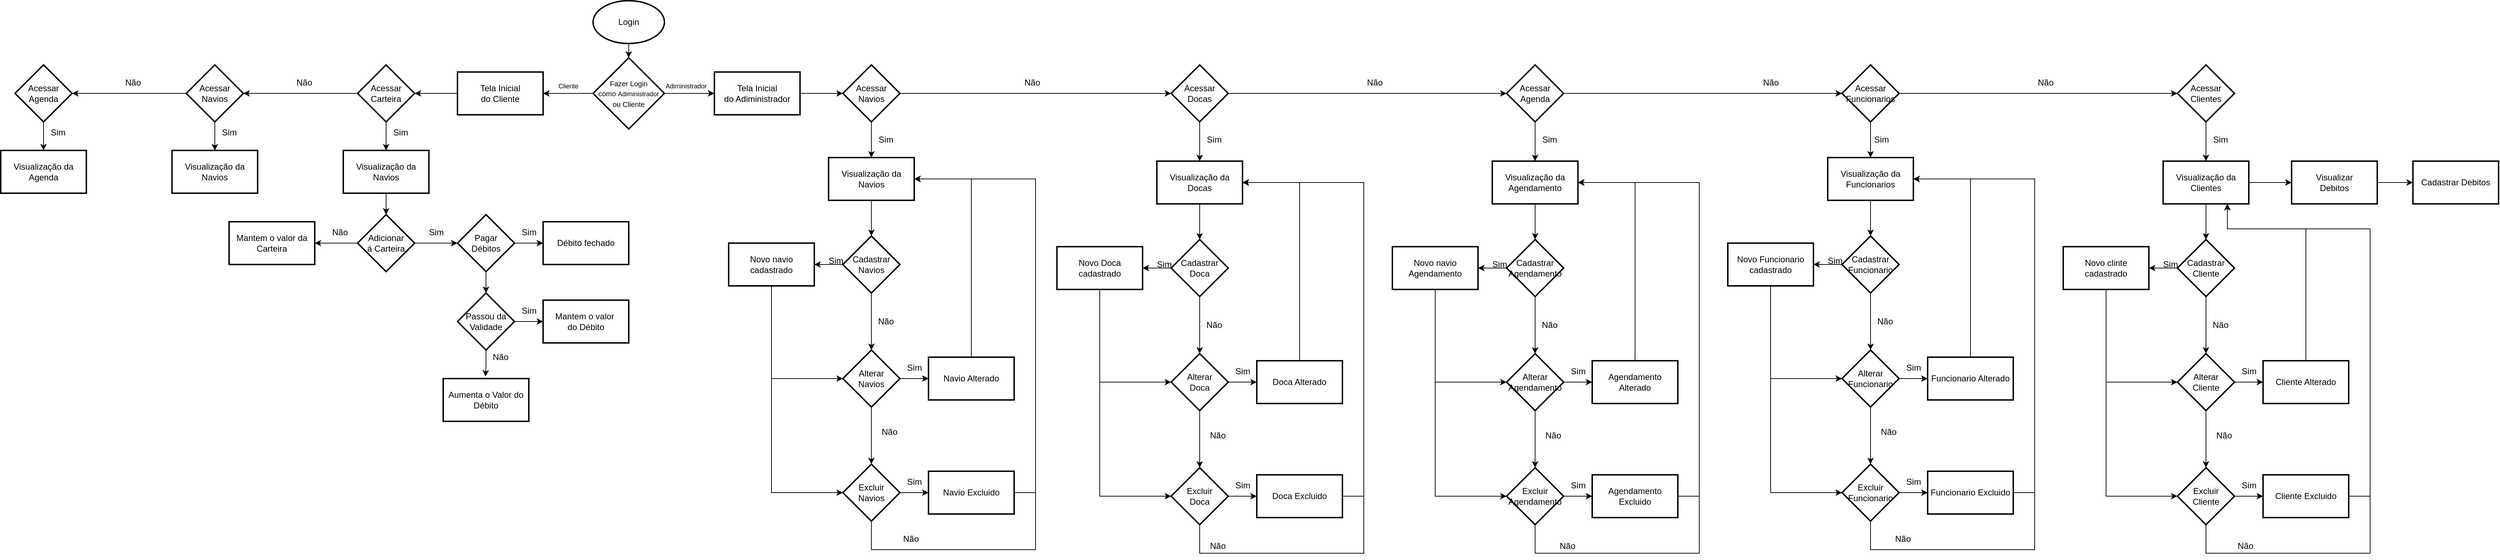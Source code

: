 <mxfile version="26.2.14">
  <diagram id="C5RBs43oDa-KdzZeNtuy" name="Page-1">
    <mxGraphModel grid="1" page="1" gridSize="10" guides="1" tooltips="1" connect="1" arrows="1" fold="1" pageScale="1" pageWidth="827" pageHeight="1169" math="0" shadow="0">
      <root>
        <mxCell id="WIyWlLk6GJQsqaUBKTNV-0" />
        <mxCell id="WIyWlLk6GJQsqaUBKTNV-1" parent="WIyWlLk6GJQsqaUBKTNV-0" />
        <mxCell id="GMcHFzx2U77Cd_E671g3-1" value="Login" style="strokeWidth=2;html=1;shape=mxgraph.flowchart.start_1;whiteSpace=wrap;" vertex="1" parent="WIyWlLk6GJQsqaUBKTNV-1">
          <mxGeometry x="330" y="70" width="100" height="60" as="geometry" />
        </mxCell>
        <mxCell id="GMcHFzx2U77Cd_E671g3-5" value="" style="edgeStyle=orthogonalEdgeStyle;rounded=0;orthogonalLoop=1;jettySize=auto;html=1;" edge="1" parent="WIyWlLk6GJQsqaUBKTNV-1" source="GMcHFzx2U77Cd_E671g3-2" target="GMcHFzx2U77Cd_E671g3-4">
          <mxGeometry relative="1" as="geometry" />
        </mxCell>
        <mxCell id="GMcHFzx2U77Cd_E671g3-11" value="" style="edgeStyle=orthogonalEdgeStyle;rounded=0;orthogonalLoop=1;jettySize=auto;html=1;" edge="1" parent="WIyWlLk6GJQsqaUBKTNV-1" source="GMcHFzx2U77Cd_E671g3-2" target="GMcHFzx2U77Cd_E671g3-10">
          <mxGeometry relative="1" as="geometry" />
        </mxCell>
        <mxCell id="GMcHFzx2U77Cd_E671g3-2" value="&lt;font style=&quot;font-size: 10px;&quot;&gt;Fazer Login&lt;/font&gt;&lt;div&gt;&lt;font style=&quot;font-size: 10px;&quot;&gt;como&amp;nbsp;&lt;/font&gt;&lt;span style=&quot;font-size: 9px; text-wrap-mode: nowrap; background-color: transparent; color: light-dark(rgb(0, 0, 0), rgb(255, 255, 255));&quot;&gt;Adiministrador&lt;/span&gt;&lt;/div&gt;&lt;div&gt;&lt;font style=&quot;font-size: 10px;&quot;&gt;ou Cliente&lt;/font&gt;&lt;/div&gt;" style="strokeWidth=2;html=1;shape=mxgraph.flowchart.decision;whiteSpace=wrap;" vertex="1" parent="WIyWlLk6GJQsqaUBKTNV-1">
          <mxGeometry x="330" y="150" width="100" height="100" as="geometry" />
        </mxCell>
        <mxCell id="vjCQfyqn1yh90VnR0WX1-46" value="" style="edgeStyle=orthogonalEdgeStyle;rounded=0;orthogonalLoop=1;jettySize=auto;html=1;" edge="1" parent="WIyWlLk6GJQsqaUBKTNV-1" source="GMcHFzx2U77Cd_E671g3-4" target="vjCQfyqn1yh90VnR0WX1-45">
          <mxGeometry relative="1" as="geometry" />
        </mxCell>
        <mxCell id="GMcHFzx2U77Cd_E671g3-4" value="Tela Inicial&lt;div&gt;do Adiministrador&lt;/div&gt;" style="whiteSpace=wrap;html=1;strokeWidth=2;" vertex="1" parent="WIyWlLk6GJQsqaUBKTNV-1">
          <mxGeometry x="500" y="170" width="120" height="60" as="geometry" />
        </mxCell>
        <mxCell id="GMcHFzx2U77Cd_E671g3-6" style="edgeStyle=orthogonalEdgeStyle;rounded=0;orthogonalLoop=1;jettySize=auto;html=1;exitX=0.5;exitY=1;exitDx=0;exitDy=0;exitPerimeter=0;entryX=0.5;entryY=0;entryDx=0;entryDy=0;entryPerimeter=0;" edge="1" parent="WIyWlLk6GJQsqaUBKTNV-1" source="GMcHFzx2U77Cd_E671g3-1" target="GMcHFzx2U77Cd_E671g3-2">
          <mxGeometry relative="1" as="geometry" />
        </mxCell>
        <mxCell id="vjCQfyqn1yh90VnR0WX1-7" value="" style="edgeStyle=orthogonalEdgeStyle;rounded=0;orthogonalLoop=1;jettySize=auto;html=1;" edge="1" parent="WIyWlLk6GJQsqaUBKTNV-1" source="GMcHFzx2U77Cd_E671g3-10" target="vjCQfyqn1yh90VnR0WX1-6">
          <mxGeometry relative="1" as="geometry" />
        </mxCell>
        <mxCell id="GMcHFzx2U77Cd_E671g3-10" value="Tela Inicial&lt;div&gt;do Cliente&lt;/div&gt;" style="whiteSpace=wrap;html=1;strokeWidth=2;" vertex="1" parent="WIyWlLk6GJQsqaUBKTNV-1">
          <mxGeometry x="140" y="170" width="120" height="60" as="geometry" />
        </mxCell>
        <mxCell id="GMcHFzx2U77Cd_E671g3-17" value="Adiministrador" style="text;html=1;align=center;verticalAlign=middle;resizable=0;points=[];autosize=1;strokeColor=none;fillColor=none;fontSize=9;" vertex="1" parent="WIyWlLk6GJQsqaUBKTNV-1">
          <mxGeometry x="420" y="180" width="80" height="20" as="geometry" />
        </mxCell>
        <mxCell id="GMcHFzx2U77Cd_E671g3-18" value="Cliente" style="text;html=1;align=center;verticalAlign=middle;resizable=0;points=[];autosize=1;strokeColor=none;fillColor=none;fontSize=9;" vertex="1" parent="WIyWlLk6GJQsqaUBKTNV-1">
          <mxGeometry x="270" y="180" width="50" height="20" as="geometry" />
        </mxCell>
        <mxCell id="vjCQfyqn1yh90VnR0WX1-8" style="edgeStyle=orthogonalEdgeStyle;rounded=0;orthogonalLoop=1;jettySize=auto;html=1;" edge="1" parent="WIyWlLk6GJQsqaUBKTNV-1" source="vjCQfyqn1yh90VnR0WX1-6">
          <mxGeometry relative="1" as="geometry">
            <mxPoint x="40" y="280.0" as="targetPoint" />
          </mxGeometry>
        </mxCell>
        <mxCell id="vjCQfyqn1yh90VnR0WX1-15" style="edgeStyle=orthogonalEdgeStyle;rounded=0;orthogonalLoop=1;jettySize=auto;html=1;entryX=1;entryY=0.5;entryDx=0;entryDy=0;" edge="1" parent="WIyWlLk6GJQsqaUBKTNV-1" source="vjCQfyqn1yh90VnR0WX1-6" target="vjCQfyqn1yh90VnR0WX1-19">
          <mxGeometry relative="1" as="geometry">
            <mxPoint x="-40" y="200" as="targetPoint" />
          </mxGeometry>
        </mxCell>
        <mxCell id="vjCQfyqn1yh90VnR0WX1-6" value="Acessar&lt;div&gt;Carteira&lt;/div&gt;" style="rhombus;whiteSpace=wrap;html=1;strokeWidth=2;" vertex="1" parent="WIyWlLk6GJQsqaUBKTNV-1">
          <mxGeometry y="160" width="80" height="80" as="geometry" />
        </mxCell>
        <mxCell id="vjCQfyqn1yh90VnR0WX1-18" value="" style="edgeStyle=orthogonalEdgeStyle;rounded=0;orthogonalLoop=1;jettySize=auto;html=1;" edge="1" parent="WIyWlLk6GJQsqaUBKTNV-1" source="vjCQfyqn1yh90VnR0WX1-9" target="vjCQfyqn1yh90VnR0WX1-17">
          <mxGeometry relative="1" as="geometry" />
        </mxCell>
        <mxCell id="vjCQfyqn1yh90VnR0WX1-9" value="Visualização da Navios" style="whiteSpace=wrap;html=1;strokeWidth=2;" vertex="1" parent="WIyWlLk6GJQsqaUBKTNV-1">
          <mxGeometry x="-20" y="280" width="120" height="60" as="geometry" />
        </mxCell>
        <mxCell id="vjCQfyqn1yh90VnR0WX1-10" value="Sim" style="text;html=1;align=center;verticalAlign=middle;resizable=0;points=[];autosize=1;strokeColor=none;fillColor=none;" vertex="1" parent="WIyWlLk6GJQsqaUBKTNV-1">
          <mxGeometry x="40" y="240" width="40" height="30" as="geometry" />
        </mxCell>
        <mxCell id="vjCQfyqn1yh90VnR0WX1-11" value="Não" style="text;html=1;align=center;verticalAlign=middle;resizable=0;points=[];autosize=1;strokeColor=none;fillColor=none;" vertex="1" parent="WIyWlLk6GJQsqaUBKTNV-1">
          <mxGeometry x="-100" y="170" width="50" height="30" as="geometry" />
        </mxCell>
        <mxCell id="vjCQfyqn1yh90VnR0WX1-24" value="" style="edgeStyle=orthogonalEdgeStyle;rounded=0;orthogonalLoop=1;jettySize=auto;html=1;" edge="1" parent="WIyWlLk6GJQsqaUBKTNV-1" source="vjCQfyqn1yh90VnR0WX1-17" target="vjCQfyqn1yh90VnR0WX1-23">
          <mxGeometry relative="1" as="geometry" />
        </mxCell>
        <mxCell id="vjCQfyqn1yh90VnR0WX1-29" value="" style="edgeStyle=orthogonalEdgeStyle;rounded=0;orthogonalLoop=1;jettySize=auto;html=1;" edge="1" parent="WIyWlLk6GJQsqaUBKTNV-1" source="vjCQfyqn1yh90VnR0WX1-17">
          <mxGeometry relative="1" as="geometry">
            <mxPoint x="-60.0" y="410" as="targetPoint" />
          </mxGeometry>
        </mxCell>
        <mxCell id="vjCQfyqn1yh90VnR0WX1-17" value="Adicionar á&amp;nbsp;&lt;span style=&quot;background-color: transparent; color: light-dark(rgb(0, 0, 0), rgb(255, 255, 255));&quot;&gt;Carteira&lt;/span&gt;" style="rhombus;whiteSpace=wrap;html=1;strokeWidth=2;" vertex="1" parent="WIyWlLk6GJQsqaUBKTNV-1">
          <mxGeometry y="370" width="80" height="80" as="geometry" />
        </mxCell>
        <mxCell id="vjCQfyqn1yh90VnR0WX1-21" style="edgeStyle=orthogonalEdgeStyle;rounded=0;orthogonalLoop=1;jettySize=auto;html=1;entryX=1;entryY=0.5;entryDx=0;entryDy=0;" edge="1" parent="WIyWlLk6GJQsqaUBKTNV-1" source="vjCQfyqn1yh90VnR0WX1-19" target="vjCQfyqn1yh90VnR0WX1-20">
          <mxGeometry relative="1" as="geometry" />
        </mxCell>
        <mxCell id="vjCQfyqn1yh90VnR0WX1-40" value="" style="edgeStyle=orthogonalEdgeStyle;rounded=0;orthogonalLoop=1;jettySize=auto;html=1;" edge="1" parent="WIyWlLk6GJQsqaUBKTNV-1" source="vjCQfyqn1yh90VnR0WX1-19" target="vjCQfyqn1yh90VnR0WX1-39">
          <mxGeometry relative="1" as="geometry" />
        </mxCell>
        <mxCell id="vjCQfyqn1yh90VnR0WX1-19" value="Acessar&lt;div&gt;Navios&lt;/div&gt;" style="rhombus;whiteSpace=wrap;html=1;strokeWidth=2;" vertex="1" parent="WIyWlLk6GJQsqaUBKTNV-1">
          <mxGeometry x="-240" y="160" width="80" height="80" as="geometry" />
        </mxCell>
        <mxCell id="vjCQfyqn1yh90VnR0WX1-44" value="" style="edgeStyle=orthogonalEdgeStyle;rounded=0;orthogonalLoop=1;jettySize=auto;html=1;" edge="1" parent="WIyWlLk6GJQsqaUBKTNV-1" source="vjCQfyqn1yh90VnR0WX1-20" target="vjCQfyqn1yh90VnR0WX1-43">
          <mxGeometry relative="1" as="geometry" />
        </mxCell>
        <mxCell id="vjCQfyqn1yh90VnR0WX1-20" value="Acessar&lt;div&gt;Agenda&lt;/div&gt;" style="rhombus;whiteSpace=wrap;html=1;strokeWidth=2;" vertex="1" parent="WIyWlLk6GJQsqaUBKTNV-1">
          <mxGeometry x="-480" y="160" width="80" height="80" as="geometry" />
        </mxCell>
        <mxCell id="vjCQfyqn1yh90VnR0WX1-22" value="Não" style="text;html=1;align=center;verticalAlign=middle;resizable=0;points=[];autosize=1;strokeColor=none;fillColor=none;" vertex="1" parent="WIyWlLk6GJQsqaUBKTNV-1">
          <mxGeometry x="-340" y="170" width="50" height="30" as="geometry" />
        </mxCell>
        <mxCell id="vjCQfyqn1yh90VnR0WX1-32" style="edgeStyle=orthogonalEdgeStyle;rounded=0;orthogonalLoop=1;jettySize=auto;html=1;entryX=0;entryY=0.5;entryDx=0;entryDy=0;" edge="1" parent="WIyWlLk6GJQsqaUBKTNV-1" source="vjCQfyqn1yh90VnR0WX1-23" target="vjCQfyqn1yh90VnR0WX1-31">
          <mxGeometry relative="1" as="geometry" />
        </mxCell>
        <mxCell id="vjCQfyqn1yh90VnR0WX1-61" value="" style="edgeStyle=orthogonalEdgeStyle;rounded=0;orthogonalLoop=1;jettySize=auto;html=1;" edge="1" parent="WIyWlLk6GJQsqaUBKTNV-1" source="vjCQfyqn1yh90VnR0WX1-23" target="vjCQfyqn1yh90VnR0WX1-60">
          <mxGeometry relative="1" as="geometry" />
        </mxCell>
        <mxCell id="vjCQfyqn1yh90VnR0WX1-23" value="Pagar&lt;br&gt;Débitos" style="rhombus;whiteSpace=wrap;html=1;strokeWidth=2;" vertex="1" parent="WIyWlLk6GJQsqaUBKTNV-1">
          <mxGeometry x="140" y="370" width="80" height="80" as="geometry" />
        </mxCell>
        <mxCell id="vjCQfyqn1yh90VnR0WX1-25" value="Sim" style="text;html=1;align=center;verticalAlign=middle;resizable=0;points=[];autosize=1;strokeColor=none;fillColor=none;" vertex="1" parent="WIyWlLk6GJQsqaUBKTNV-1">
          <mxGeometry x="90" y="380" width="40" height="30" as="geometry" />
        </mxCell>
        <mxCell id="vjCQfyqn1yh90VnR0WX1-27" value="Não" style="text;html=1;align=center;verticalAlign=middle;resizable=0;points=[];autosize=1;strokeColor=none;fillColor=none;" vertex="1" parent="WIyWlLk6GJQsqaUBKTNV-1">
          <mxGeometry x="-50" y="380" width="50" height="30" as="geometry" />
        </mxCell>
        <mxCell id="vjCQfyqn1yh90VnR0WX1-30" value="Mantem o valor da Carteira" style="whiteSpace=wrap;html=1;strokeWidth=2;" vertex="1" parent="WIyWlLk6GJQsqaUBKTNV-1">
          <mxGeometry x="-180" y="380" width="120" height="60" as="geometry" />
        </mxCell>
        <mxCell id="vjCQfyqn1yh90VnR0WX1-31" value="Débito fechado" style="whiteSpace=wrap;html=1;strokeWidth=2;" vertex="1" parent="WIyWlLk6GJQsqaUBKTNV-1">
          <mxGeometry x="260" y="380" width="120" height="60" as="geometry" />
        </mxCell>
        <mxCell id="vjCQfyqn1yh90VnR0WX1-33" value="Sim" style="text;html=1;align=center;verticalAlign=middle;resizable=0;points=[];autosize=1;strokeColor=none;fillColor=none;" vertex="1" parent="WIyWlLk6GJQsqaUBKTNV-1">
          <mxGeometry x="220" y="380" width="40" height="30" as="geometry" />
        </mxCell>
        <mxCell id="vjCQfyqn1yh90VnR0WX1-34" value="Não" style="text;html=1;align=center;verticalAlign=middle;resizable=0;points=[];autosize=1;strokeColor=none;fillColor=none;" vertex="1" parent="WIyWlLk6GJQsqaUBKTNV-1">
          <mxGeometry x="175" y="555" width="50" height="30" as="geometry" />
        </mxCell>
        <mxCell id="vjCQfyqn1yh90VnR0WX1-35" value="Aumenta o Valor do Débito" style="whiteSpace=wrap;html=1;strokeWidth=2;" vertex="1" parent="WIyWlLk6GJQsqaUBKTNV-1">
          <mxGeometry x="120" y="600" width="120" height="60" as="geometry" />
        </mxCell>
        <mxCell id="vjCQfyqn1yh90VnR0WX1-39" value="Visualização da Navios" style="whiteSpace=wrap;html=1;strokeWidth=2;" vertex="1" parent="WIyWlLk6GJQsqaUBKTNV-1">
          <mxGeometry x="-260" y="280" width="120" height="60" as="geometry" />
        </mxCell>
        <mxCell id="vjCQfyqn1yh90VnR0WX1-43" value="Visualização da Agenda" style="whiteSpace=wrap;html=1;strokeWidth=2;" vertex="1" parent="WIyWlLk6GJQsqaUBKTNV-1">
          <mxGeometry x="-500" y="280" width="120" height="60" as="geometry" />
        </mxCell>
        <mxCell id="vjCQfyqn1yh90VnR0WX1-48" value="" style="edgeStyle=orthogonalEdgeStyle;rounded=0;orthogonalLoop=1;jettySize=auto;html=1;" edge="1" parent="WIyWlLk6GJQsqaUBKTNV-1" source="vjCQfyqn1yh90VnR0WX1-45" target="vjCQfyqn1yh90VnR0WX1-47">
          <mxGeometry relative="1" as="geometry" />
        </mxCell>
        <mxCell id="vjCQfyqn1yh90VnR0WX1-69" value="" style="edgeStyle=orthogonalEdgeStyle;rounded=0;orthogonalLoop=1;jettySize=auto;html=1;" edge="1" parent="WIyWlLk6GJQsqaUBKTNV-1" source="vjCQfyqn1yh90VnR0WX1-45" target="vjCQfyqn1yh90VnR0WX1-68">
          <mxGeometry relative="1" as="geometry" />
        </mxCell>
        <mxCell id="vjCQfyqn1yh90VnR0WX1-45" value="Acessar&lt;div&gt;Navios&lt;/div&gt;" style="rhombus;whiteSpace=wrap;html=1;strokeWidth=2;" vertex="1" parent="WIyWlLk6GJQsqaUBKTNV-1">
          <mxGeometry x="680" y="160" width="80" height="80" as="geometry" />
        </mxCell>
        <mxCell id="vjCQfyqn1yh90VnR0WX1-50" value="" style="edgeStyle=orthogonalEdgeStyle;rounded=0;orthogonalLoop=1;jettySize=auto;html=1;" edge="1" parent="WIyWlLk6GJQsqaUBKTNV-1" source="vjCQfyqn1yh90VnR0WX1-47" target="vjCQfyqn1yh90VnR0WX1-49">
          <mxGeometry relative="1" as="geometry" />
        </mxCell>
        <mxCell id="iOBLMCcF3ADDY2u45S5P-23" style="edgeStyle=orthogonalEdgeStyle;rounded=0;orthogonalLoop=1;jettySize=auto;html=1;exitX=0.5;exitY=1;exitDx=0;exitDy=0;entryX=0.5;entryY=0;entryDx=0;entryDy=0;" edge="1" parent="WIyWlLk6GJQsqaUBKTNV-1" source="vjCQfyqn1yh90VnR0WX1-47" target="iOBLMCcF3ADDY2u45S5P-1">
          <mxGeometry relative="1" as="geometry" />
        </mxCell>
        <mxCell id="vjCQfyqn1yh90VnR0WX1-47" value="Acessar&lt;div&gt;Docas&lt;/div&gt;" style="rhombus;whiteSpace=wrap;html=1;strokeWidth=2;" vertex="1" parent="WIyWlLk6GJQsqaUBKTNV-1">
          <mxGeometry x="1140" y="160" width="80" height="80" as="geometry" />
        </mxCell>
        <mxCell id="vjCQfyqn1yh90VnR0WX1-52" value="" style="edgeStyle=orthogonalEdgeStyle;rounded=0;orthogonalLoop=1;jettySize=auto;html=1;" edge="1" parent="WIyWlLk6GJQsqaUBKTNV-1" source="vjCQfyqn1yh90VnR0WX1-49" target="vjCQfyqn1yh90VnR0WX1-51">
          <mxGeometry relative="1" as="geometry" />
        </mxCell>
        <mxCell id="iOBLMCcF3ADDY2u45S5P-70" style="edgeStyle=orthogonalEdgeStyle;rounded=0;orthogonalLoop=1;jettySize=auto;html=1;exitX=0.5;exitY=1;exitDx=0;exitDy=0;entryX=0.5;entryY=0;entryDx=0;entryDy=0;" edge="1" parent="WIyWlLk6GJQsqaUBKTNV-1" source="vjCQfyqn1yh90VnR0WX1-49" target="iOBLMCcF3ADDY2u45S5P-25">
          <mxGeometry relative="1" as="geometry" />
        </mxCell>
        <mxCell id="vjCQfyqn1yh90VnR0WX1-49" value="Acessar&lt;div&gt;Agenda&lt;/div&gt;" style="rhombus;whiteSpace=wrap;html=1;strokeWidth=2;" vertex="1" parent="WIyWlLk6GJQsqaUBKTNV-1">
          <mxGeometry x="1610" y="160" width="80" height="80" as="geometry" />
        </mxCell>
        <mxCell id="vjCQfyqn1yh90VnR0WX1-58" value="" style="edgeStyle=orthogonalEdgeStyle;rounded=0;orthogonalLoop=1;jettySize=auto;html=1;" edge="1" parent="WIyWlLk6GJQsqaUBKTNV-1" source="vjCQfyqn1yh90VnR0WX1-51" target="vjCQfyqn1yh90VnR0WX1-57">
          <mxGeometry relative="1" as="geometry" />
        </mxCell>
        <mxCell id="iOBLMCcF3ADDY2u45S5P-95" style="edgeStyle=orthogonalEdgeStyle;rounded=0;orthogonalLoop=1;jettySize=auto;html=1;" edge="1" parent="WIyWlLk6GJQsqaUBKTNV-1" source="vjCQfyqn1yh90VnR0WX1-51" target="iOBLMCcF3ADDY2u45S5P-48">
          <mxGeometry relative="1" as="geometry" />
        </mxCell>
        <mxCell id="vjCQfyqn1yh90VnR0WX1-51" value="Acessar&lt;div&gt;Funcionarios&lt;/div&gt;" style="rhombus;whiteSpace=wrap;html=1;strokeWidth=2;" vertex="1" parent="WIyWlLk6GJQsqaUBKTNV-1">
          <mxGeometry x="2080" y="160" width="80" height="80" as="geometry" />
        </mxCell>
        <mxCell id="vjCQfyqn1yh90VnR0WX1-54" value="Não" style="text;html=1;align=center;verticalAlign=middle;resizable=0;points=[];autosize=1;strokeColor=none;fillColor=none;" vertex="1" parent="WIyWlLk6GJQsqaUBKTNV-1">
          <mxGeometry x="920" y="170" width="50" height="30" as="geometry" />
        </mxCell>
        <mxCell id="vjCQfyqn1yh90VnR0WX1-55" value="Não" style="text;html=1;align=center;verticalAlign=middle;resizable=0;points=[];autosize=1;strokeColor=none;fillColor=none;" vertex="1" parent="WIyWlLk6GJQsqaUBKTNV-1">
          <mxGeometry x="1400" y="170" width="50" height="30" as="geometry" />
        </mxCell>
        <mxCell id="iOBLMCcF3ADDY2u45S5P-94" style="edgeStyle=orthogonalEdgeStyle;rounded=0;orthogonalLoop=1;jettySize=auto;html=1;entryX=0.5;entryY=0;entryDx=0;entryDy=0;" edge="1" parent="WIyWlLk6GJQsqaUBKTNV-1" source="vjCQfyqn1yh90VnR0WX1-57" target="iOBLMCcF3ADDY2u45S5P-72">
          <mxGeometry relative="1" as="geometry" />
        </mxCell>
        <mxCell id="vjCQfyqn1yh90VnR0WX1-57" value="Acessar&lt;div&gt;Clientes&lt;/div&gt;" style="rhombus;whiteSpace=wrap;html=1;strokeWidth=2;" vertex="1" parent="WIyWlLk6GJQsqaUBKTNV-1">
          <mxGeometry x="2550" y="160" width="80" height="80" as="geometry" />
        </mxCell>
        <mxCell id="vjCQfyqn1yh90VnR0WX1-59" value="Não" style="text;html=1;align=center;verticalAlign=middle;resizable=0;points=[];autosize=1;strokeColor=none;fillColor=none;" vertex="1" parent="WIyWlLk6GJQsqaUBKTNV-1">
          <mxGeometry x="1955" y="170" width="50" height="30" as="geometry" />
        </mxCell>
        <mxCell id="vjCQfyqn1yh90VnR0WX1-63" style="edgeStyle=orthogonalEdgeStyle;rounded=0;orthogonalLoop=1;jettySize=auto;html=1;entryX=0;entryY=0.5;entryDx=0;entryDy=0;" edge="1" parent="WIyWlLk6GJQsqaUBKTNV-1" source="vjCQfyqn1yh90VnR0WX1-60" target="vjCQfyqn1yh90VnR0WX1-64">
          <mxGeometry relative="1" as="geometry">
            <mxPoint x="280" y="520" as="targetPoint" />
          </mxGeometry>
        </mxCell>
        <mxCell id="vjCQfyqn1yh90VnR0WX1-60" value="Passou da&lt;div&gt;Validade&lt;/div&gt;" style="rhombus;whiteSpace=wrap;html=1;strokeWidth=2;" vertex="1" parent="WIyWlLk6GJQsqaUBKTNV-1">
          <mxGeometry x="140" y="480" width="80" height="80" as="geometry" />
        </mxCell>
        <mxCell id="vjCQfyqn1yh90VnR0WX1-62" style="edgeStyle=orthogonalEdgeStyle;rounded=0;orthogonalLoop=1;jettySize=auto;html=1;entryX=0.494;entryY=-0.048;entryDx=0;entryDy=0;entryPerimeter=0;" edge="1" parent="WIyWlLk6GJQsqaUBKTNV-1" source="vjCQfyqn1yh90VnR0WX1-60" target="vjCQfyqn1yh90VnR0WX1-35">
          <mxGeometry relative="1" as="geometry" />
        </mxCell>
        <mxCell id="vjCQfyqn1yh90VnR0WX1-64" value="Mantem o valor&amp;nbsp;&lt;div&gt;do Débito&lt;/div&gt;" style="whiteSpace=wrap;html=1;strokeWidth=2;" vertex="1" parent="WIyWlLk6GJQsqaUBKTNV-1">
          <mxGeometry x="260" y="490" width="120" height="60" as="geometry" />
        </mxCell>
        <mxCell id="vjCQfyqn1yh90VnR0WX1-65" value="Sim" style="text;html=1;align=center;verticalAlign=middle;resizable=0;points=[];autosize=1;strokeColor=none;fillColor=none;" vertex="1" parent="WIyWlLk6GJQsqaUBKTNV-1">
          <mxGeometry x="220" y="490" width="40" height="30" as="geometry" />
        </mxCell>
        <mxCell id="vjCQfyqn1yh90VnR0WX1-66" value="Sim" style="text;html=1;align=center;verticalAlign=middle;resizable=0;points=[];autosize=1;strokeColor=none;fillColor=none;" vertex="1" parent="WIyWlLk6GJQsqaUBKTNV-1">
          <mxGeometry x="-200" y="240" width="40" height="30" as="geometry" />
        </mxCell>
        <mxCell id="vjCQfyqn1yh90VnR0WX1-67" value="Sim" style="text;html=1;align=center;verticalAlign=middle;resizable=0;points=[];autosize=1;strokeColor=none;fillColor=none;" vertex="1" parent="WIyWlLk6GJQsqaUBKTNV-1">
          <mxGeometry x="-440" y="240" width="40" height="30" as="geometry" />
        </mxCell>
        <mxCell id="vjCQfyqn1yh90VnR0WX1-71" value="" style="edgeStyle=orthogonalEdgeStyle;rounded=0;orthogonalLoop=1;jettySize=auto;html=1;" edge="1" parent="WIyWlLk6GJQsqaUBKTNV-1" source="vjCQfyqn1yh90VnR0WX1-68" target="vjCQfyqn1yh90VnR0WX1-70">
          <mxGeometry relative="1" as="geometry" />
        </mxCell>
        <mxCell id="vjCQfyqn1yh90VnR0WX1-68" value="Visualização da Navios" style="whiteSpace=wrap;html=1;strokeWidth=2;" vertex="1" parent="WIyWlLk6GJQsqaUBKTNV-1">
          <mxGeometry x="660" y="290" width="120" height="60" as="geometry" />
        </mxCell>
        <mxCell id="vjCQfyqn1yh90VnR0WX1-73" value="" style="edgeStyle=orthogonalEdgeStyle;rounded=0;orthogonalLoop=1;jettySize=auto;html=1;" edge="1" parent="WIyWlLk6GJQsqaUBKTNV-1" source="vjCQfyqn1yh90VnR0WX1-70" target="vjCQfyqn1yh90VnR0WX1-72">
          <mxGeometry relative="1" as="geometry" />
        </mxCell>
        <mxCell id="vjCQfyqn1yh90VnR0WX1-79" value="" style="edgeStyle=orthogonalEdgeStyle;rounded=0;orthogonalLoop=1;jettySize=auto;html=1;" edge="1" parent="WIyWlLk6GJQsqaUBKTNV-1" source="vjCQfyqn1yh90VnR0WX1-70" target="vjCQfyqn1yh90VnR0WX1-78">
          <mxGeometry relative="1" as="geometry" />
        </mxCell>
        <mxCell id="vjCQfyqn1yh90VnR0WX1-70" value="Cadastrar&lt;div&gt;Navios&lt;/div&gt;" style="rhombus;whiteSpace=wrap;html=1;strokeWidth=2;" vertex="1" parent="WIyWlLk6GJQsqaUBKTNV-1">
          <mxGeometry x="680" y="400" width="80" height="80" as="geometry" />
        </mxCell>
        <mxCell id="vjCQfyqn1yh90VnR0WX1-81" value="" style="edgeStyle=orthogonalEdgeStyle;rounded=0;orthogonalLoop=1;jettySize=auto;html=1;" edge="1" parent="WIyWlLk6GJQsqaUBKTNV-1" source="vjCQfyqn1yh90VnR0WX1-72" target="vjCQfyqn1yh90VnR0WX1-80">
          <mxGeometry relative="1" as="geometry" />
        </mxCell>
        <mxCell id="vjCQfyqn1yh90VnR0WX1-83" value="" style="edgeStyle=orthogonalEdgeStyle;rounded=0;orthogonalLoop=1;jettySize=auto;html=1;" edge="1" parent="WIyWlLk6GJQsqaUBKTNV-1" source="vjCQfyqn1yh90VnR0WX1-72" target="vjCQfyqn1yh90VnR0WX1-82">
          <mxGeometry relative="1" as="geometry" />
        </mxCell>
        <mxCell id="vjCQfyqn1yh90VnR0WX1-72" value="Alterar&lt;div&gt;Navios&lt;/div&gt;" style="rhombus;whiteSpace=wrap;html=1;strokeWidth=2;" vertex="1" parent="WIyWlLk6GJQsqaUBKTNV-1">
          <mxGeometry x="680" y="560" width="80" height="80" as="geometry" />
        </mxCell>
        <mxCell id="vjCQfyqn1yh90VnR0WX1-76" value="Sim" style="text;html=1;align=center;verticalAlign=middle;resizable=0;points=[];autosize=1;strokeColor=none;fillColor=none;" vertex="1" parent="WIyWlLk6GJQsqaUBKTNV-1">
          <mxGeometry x="720" y="250" width="40" height="30" as="geometry" />
        </mxCell>
        <mxCell id="vjCQfyqn1yh90VnR0WX1-77" value="Sim" style="text;html=1;align=center;verticalAlign=middle;resizable=0;points=[];autosize=1;strokeColor=none;fillColor=none;" vertex="1" parent="WIyWlLk6GJQsqaUBKTNV-1">
          <mxGeometry x="650" y="420" width="40" height="30" as="geometry" />
        </mxCell>
        <mxCell id="vjCQfyqn1yh90VnR0WX1-94" style="edgeStyle=orthogonalEdgeStyle;rounded=0;orthogonalLoop=1;jettySize=auto;html=1;entryX=0;entryY=0.5;entryDx=0;entryDy=0;" edge="1" parent="WIyWlLk6GJQsqaUBKTNV-1" source="vjCQfyqn1yh90VnR0WX1-78" target="vjCQfyqn1yh90VnR0WX1-72">
          <mxGeometry relative="1" as="geometry">
            <Array as="points">
              <mxPoint x="580" y="600" />
            </Array>
          </mxGeometry>
        </mxCell>
        <mxCell id="vjCQfyqn1yh90VnR0WX1-95" style="edgeStyle=orthogonalEdgeStyle;rounded=0;orthogonalLoop=1;jettySize=auto;html=1;entryX=0;entryY=0.5;entryDx=0;entryDy=0;" edge="1" parent="WIyWlLk6GJQsqaUBKTNV-1" source="vjCQfyqn1yh90VnR0WX1-78" target="vjCQfyqn1yh90VnR0WX1-80">
          <mxGeometry relative="1" as="geometry">
            <Array as="points">
              <mxPoint x="580" y="760" />
            </Array>
          </mxGeometry>
        </mxCell>
        <mxCell id="vjCQfyqn1yh90VnR0WX1-78" value="Novo navio&lt;div&gt;cadastrado&lt;/div&gt;" style="whiteSpace=wrap;html=1;strokeWidth=2;" vertex="1" parent="WIyWlLk6GJQsqaUBKTNV-1">
          <mxGeometry x="520" y="410" width="120" height="60" as="geometry" />
        </mxCell>
        <mxCell id="vjCQfyqn1yh90VnR0WX1-90" value="" style="edgeStyle=orthogonalEdgeStyle;rounded=0;orthogonalLoop=1;jettySize=auto;html=1;entryX=1;entryY=0.5;entryDx=0;entryDy=0;exitX=0.5;exitY=1;exitDx=0;exitDy=0;" edge="1" parent="WIyWlLk6GJQsqaUBKTNV-1" source="vjCQfyqn1yh90VnR0WX1-80" target="vjCQfyqn1yh90VnR0WX1-68">
          <mxGeometry relative="1" as="geometry">
            <mxPoint x="730" y="820" as="sourcePoint" />
            <mxPoint x="790" y="400" as="targetPoint" />
            <Array as="points">
              <mxPoint x="720" y="840" />
              <mxPoint x="950" y="840" />
              <mxPoint x="950" y="320" />
            </Array>
          </mxGeometry>
        </mxCell>
        <mxCell id="vjCQfyqn1yh90VnR0WX1-92" value="" style="edgeStyle=orthogonalEdgeStyle;rounded=0;orthogonalLoop=1;jettySize=auto;html=1;" edge="1" parent="WIyWlLk6GJQsqaUBKTNV-1" source="vjCQfyqn1yh90VnR0WX1-80" target="vjCQfyqn1yh90VnR0WX1-91">
          <mxGeometry relative="1" as="geometry" />
        </mxCell>
        <mxCell id="vjCQfyqn1yh90VnR0WX1-80" value="Excluir&lt;div&gt;Navios&lt;/div&gt;" style="rhombus;whiteSpace=wrap;html=1;strokeWidth=2;" vertex="1" parent="WIyWlLk6GJQsqaUBKTNV-1">
          <mxGeometry x="680" y="720" width="80" height="80" as="geometry" />
        </mxCell>
        <mxCell id="vjCQfyqn1yh90VnR0WX1-167" style="edgeStyle=orthogonalEdgeStyle;rounded=0;orthogonalLoop=1;jettySize=auto;html=1;entryX=1;entryY=0.5;entryDx=0;entryDy=0;" edge="1" parent="WIyWlLk6GJQsqaUBKTNV-1" source="vjCQfyqn1yh90VnR0WX1-82" target="vjCQfyqn1yh90VnR0WX1-68">
          <mxGeometry relative="1" as="geometry">
            <Array as="points">
              <mxPoint x="860" y="320" />
            </Array>
          </mxGeometry>
        </mxCell>
        <mxCell id="vjCQfyqn1yh90VnR0WX1-82" value="Navio Alterado" style="whiteSpace=wrap;html=1;strokeWidth=2;" vertex="1" parent="WIyWlLk6GJQsqaUBKTNV-1">
          <mxGeometry x="800" y="570" width="120" height="60" as="geometry" />
        </mxCell>
        <mxCell id="vjCQfyqn1yh90VnR0WX1-84" value="Sim" style="text;html=1;align=center;verticalAlign=middle;resizable=0;points=[];autosize=1;strokeColor=none;fillColor=none;" vertex="1" parent="WIyWlLk6GJQsqaUBKTNV-1">
          <mxGeometry x="760" y="570" width="40" height="30" as="geometry" />
        </mxCell>
        <mxCell id="vjCQfyqn1yh90VnR0WX1-87" value="Não" style="text;html=1;align=center;verticalAlign=middle;resizable=0;points=[];autosize=1;strokeColor=none;fillColor=none;" vertex="1" parent="WIyWlLk6GJQsqaUBKTNV-1">
          <mxGeometry x="715" y="505" width="50" height="30" as="geometry" />
        </mxCell>
        <mxCell id="vjCQfyqn1yh90VnR0WX1-88" value="Não" style="text;html=1;align=center;verticalAlign=middle;resizable=0;points=[];autosize=1;strokeColor=none;fillColor=none;" vertex="1" parent="WIyWlLk6GJQsqaUBKTNV-1">
          <mxGeometry x="720" y="660" width="50" height="30" as="geometry" />
        </mxCell>
        <mxCell id="vjCQfyqn1yh90VnR0WX1-168" style="edgeStyle=orthogonalEdgeStyle;rounded=0;orthogonalLoop=1;jettySize=auto;html=1;entryX=1;entryY=0.5;entryDx=0;entryDy=0;" edge="1" parent="WIyWlLk6GJQsqaUBKTNV-1" source="vjCQfyqn1yh90VnR0WX1-91" target="vjCQfyqn1yh90VnR0WX1-68">
          <mxGeometry relative="1" as="geometry">
            <Array as="points">
              <mxPoint x="950" y="760" />
              <mxPoint x="950" y="320" />
            </Array>
          </mxGeometry>
        </mxCell>
        <mxCell id="vjCQfyqn1yh90VnR0WX1-91" value="Navio Excluido" style="whiteSpace=wrap;html=1;strokeWidth=2;" vertex="1" parent="WIyWlLk6GJQsqaUBKTNV-1">
          <mxGeometry x="800" y="730" width="120" height="60" as="geometry" />
        </mxCell>
        <mxCell id="vjCQfyqn1yh90VnR0WX1-93" value="Sim" style="text;html=1;align=center;verticalAlign=middle;resizable=0;points=[];autosize=1;strokeColor=none;fillColor=none;" vertex="1" parent="WIyWlLk6GJQsqaUBKTNV-1">
          <mxGeometry x="760" y="730" width="40" height="30" as="geometry" />
        </mxCell>
        <mxCell id="iOBLMCcF3ADDY2u45S5P-0" value="" style="edgeStyle=orthogonalEdgeStyle;rounded=0;orthogonalLoop=1;jettySize=auto;html=1;" edge="1" parent="WIyWlLk6GJQsqaUBKTNV-1" source="iOBLMCcF3ADDY2u45S5P-1" target="iOBLMCcF3ADDY2u45S5P-4">
          <mxGeometry relative="1" as="geometry" />
        </mxCell>
        <mxCell id="iOBLMCcF3ADDY2u45S5P-1" value="Visualização da Docas" style="whiteSpace=wrap;html=1;strokeWidth=2;" vertex="1" parent="WIyWlLk6GJQsqaUBKTNV-1">
          <mxGeometry x="1120" y="295" width="120" height="60" as="geometry" />
        </mxCell>
        <mxCell id="iOBLMCcF3ADDY2u45S5P-2" value="" style="edgeStyle=orthogonalEdgeStyle;rounded=0;orthogonalLoop=1;jettySize=auto;html=1;" edge="1" parent="WIyWlLk6GJQsqaUBKTNV-1" source="iOBLMCcF3ADDY2u45S5P-4" target="iOBLMCcF3ADDY2u45S5P-7">
          <mxGeometry relative="1" as="geometry" />
        </mxCell>
        <mxCell id="iOBLMCcF3ADDY2u45S5P-3" value="" style="edgeStyle=orthogonalEdgeStyle;rounded=0;orthogonalLoop=1;jettySize=auto;html=1;" edge="1" parent="WIyWlLk6GJQsqaUBKTNV-1" source="iOBLMCcF3ADDY2u45S5P-4" target="iOBLMCcF3ADDY2u45S5P-11">
          <mxGeometry relative="1" as="geometry" />
        </mxCell>
        <mxCell id="iOBLMCcF3ADDY2u45S5P-4" value="Cadastrar&lt;div&gt;Doca&lt;/div&gt;" style="rhombus;whiteSpace=wrap;html=1;strokeWidth=2;" vertex="1" parent="WIyWlLk6GJQsqaUBKTNV-1">
          <mxGeometry x="1140" y="405" width="80" height="80" as="geometry" />
        </mxCell>
        <mxCell id="iOBLMCcF3ADDY2u45S5P-5" value="" style="edgeStyle=orthogonalEdgeStyle;rounded=0;orthogonalLoop=1;jettySize=auto;html=1;" edge="1" parent="WIyWlLk6GJQsqaUBKTNV-1" source="iOBLMCcF3ADDY2u45S5P-7" target="iOBLMCcF3ADDY2u45S5P-14">
          <mxGeometry relative="1" as="geometry" />
        </mxCell>
        <mxCell id="iOBLMCcF3ADDY2u45S5P-6" value="" style="edgeStyle=orthogonalEdgeStyle;rounded=0;orthogonalLoop=1;jettySize=auto;html=1;" edge="1" parent="WIyWlLk6GJQsqaUBKTNV-1" source="iOBLMCcF3ADDY2u45S5P-7" target="iOBLMCcF3ADDY2u45S5P-16">
          <mxGeometry relative="1" as="geometry" />
        </mxCell>
        <mxCell id="iOBLMCcF3ADDY2u45S5P-7" value="Alterar&lt;div&gt;Doca&lt;/div&gt;" style="rhombus;whiteSpace=wrap;html=1;strokeWidth=2;" vertex="1" parent="WIyWlLk6GJQsqaUBKTNV-1">
          <mxGeometry x="1140" y="565" width="80" height="80" as="geometry" />
        </mxCell>
        <mxCell id="iOBLMCcF3ADDY2u45S5P-8" value="Sim" style="text;html=1;align=center;verticalAlign=middle;resizable=0;points=[];autosize=1;strokeColor=none;fillColor=none;" vertex="1" parent="WIyWlLk6GJQsqaUBKTNV-1">
          <mxGeometry x="1110" y="425" width="40" height="30" as="geometry" />
        </mxCell>
        <mxCell id="iOBLMCcF3ADDY2u45S5P-9" style="edgeStyle=orthogonalEdgeStyle;rounded=0;orthogonalLoop=1;jettySize=auto;html=1;entryX=0;entryY=0.5;entryDx=0;entryDy=0;" edge="1" parent="WIyWlLk6GJQsqaUBKTNV-1" source="iOBLMCcF3ADDY2u45S5P-11" target="iOBLMCcF3ADDY2u45S5P-7">
          <mxGeometry relative="1" as="geometry">
            <Array as="points">
              <mxPoint x="1040" y="605" />
            </Array>
          </mxGeometry>
        </mxCell>
        <mxCell id="iOBLMCcF3ADDY2u45S5P-10" style="edgeStyle=orthogonalEdgeStyle;rounded=0;orthogonalLoop=1;jettySize=auto;html=1;entryX=0;entryY=0.5;entryDx=0;entryDy=0;" edge="1" parent="WIyWlLk6GJQsqaUBKTNV-1" source="iOBLMCcF3ADDY2u45S5P-11" target="iOBLMCcF3ADDY2u45S5P-14">
          <mxGeometry relative="1" as="geometry">
            <Array as="points">
              <mxPoint x="1040" y="765" />
            </Array>
          </mxGeometry>
        </mxCell>
        <mxCell id="iOBLMCcF3ADDY2u45S5P-11" value="Novo Doca&lt;div&gt;cadastrado&lt;/div&gt;" style="whiteSpace=wrap;html=1;strokeWidth=2;" vertex="1" parent="WIyWlLk6GJQsqaUBKTNV-1">
          <mxGeometry x="980" y="415" width="120" height="60" as="geometry" />
        </mxCell>
        <mxCell id="iOBLMCcF3ADDY2u45S5P-12" value="" style="edgeStyle=orthogonalEdgeStyle;rounded=0;orthogonalLoop=1;jettySize=auto;html=1;entryX=1;entryY=0.5;entryDx=0;entryDy=0;exitX=0.5;exitY=1;exitDx=0;exitDy=0;" edge="1" parent="WIyWlLk6GJQsqaUBKTNV-1" source="iOBLMCcF3ADDY2u45S5P-14" target="iOBLMCcF3ADDY2u45S5P-1">
          <mxGeometry relative="1" as="geometry">
            <mxPoint x="1190" y="825" as="sourcePoint" />
            <mxPoint x="1250" y="405" as="targetPoint" />
            <Array as="points">
              <mxPoint x="1180" y="845" />
              <mxPoint x="1410" y="845" />
              <mxPoint x="1410" y="325" />
            </Array>
          </mxGeometry>
        </mxCell>
        <mxCell id="iOBLMCcF3ADDY2u45S5P-13" value="" style="edgeStyle=orthogonalEdgeStyle;rounded=0;orthogonalLoop=1;jettySize=auto;html=1;" edge="1" parent="WIyWlLk6GJQsqaUBKTNV-1" source="iOBLMCcF3ADDY2u45S5P-14" target="iOBLMCcF3ADDY2u45S5P-21">
          <mxGeometry relative="1" as="geometry" />
        </mxCell>
        <mxCell id="iOBLMCcF3ADDY2u45S5P-14" value="Excluir&lt;div&gt;Doca&lt;/div&gt;" style="rhombus;whiteSpace=wrap;html=1;strokeWidth=2;" vertex="1" parent="WIyWlLk6GJQsqaUBKTNV-1">
          <mxGeometry x="1140" y="725" width="80" height="80" as="geometry" />
        </mxCell>
        <mxCell id="iOBLMCcF3ADDY2u45S5P-15" style="edgeStyle=orthogonalEdgeStyle;rounded=0;orthogonalLoop=1;jettySize=auto;html=1;entryX=1;entryY=0.5;entryDx=0;entryDy=0;" edge="1" parent="WIyWlLk6GJQsqaUBKTNV-1" source="iOBLMCcF3ADDY2u45S5P-16" target="iOBLMCcF3ADDY2u45S5P-1">
          <mxGeometry relative="1" as="geometry">
            <Array as="points">
              <mxPoint x="1320" y="325" />
            </Array>
          </mxGeometry>
        </mxCell>
        <mxCell id="iOBLMCcF3ADDY2u45S5P-16" value="Doca Alterado" style="whiteSpace=wrap;html=1;strokeWidth=2;" vertex="1" parent="WIyWlLk6GJQsqaUBKTNV-1">
          <mxGeometry x="1260" y="575" width="120" height="60" as="geometry" />
        </mxCell>
        <mxCell id="iOBLMCcF3ADDY2u45S5P-17" value="Sim" style="text;html=1;align=center;verticalAlign=middle;resizable=0;points=[];autosize=1;strokeColor=none;fillColor=none;" vertex="1" parent="WIyWlLk6GJQsqaUBKTNV-1">
          <mxGeometry x="1220" y="575" width="40" height="30" as="geometry" />
        </mxCell>
        <mxCell id="iOBLMCcF3ADDY2u45S5P-18" value="Não" style="text;html=1;align=center;verticalAlign=middle;resizable=0;points=[];autosize=1;strokeColor=none;fillColor=none;" vertex="1" parent="WIyWlLk6GJQsqaUBKTNV-1">
          <mxGeometry x="1175" y="510" width="50" height="30" as="geometry" />
        </mxCell>
        <mxCell id="iOBLMCcF3ADDY2u45S5P-19" value="Não" style="text;html=1;align=center;verticalAlign=middle;resizable=0;points=[];autosize=1;strokeColor=none;fillColor=none;" vertex="1" parent="WIyWlLk6GJQsqaUBKTNV-1">
          <mxGeometry x="1180" y="665" width="50" height="30" as="geometry" />
        </mxCell>
        <mxCell id="iOBLMCcF3ADDY2u45S5P-20" style="edgeStyle=orthogonalEdgeStyle;rounded=0;orthogonalLoop=1;jettySize=auto;html=1;entryX=1;entryY=0.5;entryDx=0;entryDy=0;" edge="1" parent="WIyWlLk6GJQsqaUBKTNV-1" source="iOBLMCcF3ADDY2u45S5P-21" target="iOBLMCcF3ADDY2u45S5P-1">
          <mxGeometry relative="1" as="geometry">
            <Array as="points">
              <mxPoint x="1410" y="765" />
              <mxPoint x="1410" y="325" />
            </Array>
          </mxGeometry>
        </mxCell>
        <mxCell id="iOBLMCcF3ADDY2u45S5P-21" value="Doca Excluido" style="whiteSpace=wrap;html=1;strokeWidth=2;" vertex="1" parent="WIyWlLk6GJQsqaUBKTNV-1">
          <mxGeometry x="1260" y="735" width="120" height="60" as="geometry" />
        </mxCell>
        <mxCell id="iOBLMCcF3ADDY2u45S5P-22" value="Sim" style="text;html=1;align=center;verticalAlign=middle;resizable=0;points=[];autosize=1;strokeColor=none;fillColor=none;" vertex="1" parent="WIyWlLk6GJQsqaUBKTNV-1">
          <mxGeometry x="1220" y="735" width="40" height="30" as="geometry" />
        </mxCell>
        <mxCell id="iOBLMCcF3ADDY2u45S5P-24" value="" style="edgeStyle=orthogonalEdgeStyle;rounded=0;orthogonalLoop=1;jettySize=auto;html=1;" edge="1" parent="WIyWlLk6GJQsqaUBKTNV-1" source="iOBLMCcF3ADDY2u45S5P-25" target="iOBLMCcF3ADDY2u45S5P-28">
          <mxGeometry relative="1" as="geometry" />
        </mxCell>
        <mxCell id="iOBLMCcF3ADDY2u45S5P-25" value="Visualização da Agendamento" style="whiteSpace=wrap;html=1;strokeWidth=2;" vertex="1" parent="WIyWlLk6GJQsqaUBKTNV-1">
          <mxGeometry x="1590" y="295" width="120" height="60" as="geometry" />
        </mxCell>
        <mxCell id="iOBLMCcF3ADDY2u45S5P-26" value="" style="edgeStyle=orthogonalEdgeStyle;rounded=0;orthogonalLoop=1;jettySize=auto;html=1;" edge="1" parent="WIyWlLk6GJQsqaUBKTNV-1" source="iOBLMCcF3ADDY2u45S5P-28" target="iOBLMCcF3ADDY2u45S5P-31">
          <mxGeometry relative="1" as="geometry" />
        </mxCell>
        <mxCell id="iOBLMCcF3ADDY2u45S5P-27" value="" style="edgeStyle=orthogonalEdgeStyle;rounded=0;orthogonalLoop=1;jettySize=auto;html=1;" edge="1" parent="WIyWlLk6GJQsqaUBKTNV-1" source="iOBLMCcF3ADDY2u45S5P-28" target="iOBLMCcF3ADDY2u45S5P-35">
          <mxGeometry relative="1" as="geometry" />
        </mxCell>
        <mxCell id="iOBLMCcF3ADDY2u45S5P-28" value="Cadastrar&lt;div&gt;Agendamento&lt;/div&gt;" style="rhombus;whiteSpace=wrap;html=1;strokeWidth=2;" vertex="1" parent="WIyWlLk6GJQsqaUBKTNV-1">
          <mxGeometry x="1610" y="405" width="80" height="80" as="geometry" />
        </mxCell>
        <mxCell id="iOBLMCcF3ADDY2u45S5P-29" value="" style="edgeStyle=orthogonalEdgeStyle;rounded=0;orthogonalLoop=1;jettySize=auto;html=1;" edge="1" parent="WIyWlLk6GJQsqaUBKTNV-1" source="iOBLMCcF3ADDY2u45S5P-31" target="iOBLMCcF3ADDY2u45S5P-38">
          <mxGeometry relative="1" as="geometry" />
        </mxCell>
        <mxCell id="iOBLMCcF3ADDY2u45S5P-30" value="" style="edgeStyle=orthogonalEdgeStyle;rounded=0;orthogonalLoop=1;jettySize=auto;html=1;" edge="1" parent="WIyWlLk6GJQsqaUBKTNV-1" source="iOBLMCcF3ADDY2u45S5P-31" target="iOBLMCcF3ADDY2u45S5P-40">
          <mxGeometry relative="1" as="geometry" />
        </mxCell>
        <mxCell id="iOBLMCcF3ADDY2u45S5P-31" value="Alterar&lt;div&gt;Agendamento&lt;/div&gt;" style="rhombus;whiteSpace=wrap;html=1;strokeWidth=2;" vertex="1" parent="WIyWlLk6GJQsqaUBKTNV-1">
          <mxGeometry x="1610" y="565" width="80" height="80" as="geometry" />
        </mxCell>
        <mxCell id="iOBLMCcF3ADDY2u45S5P-32" value="Sim" style="text;html=1;align=center;verticalAlign=middle;resizable=0;points=[];autosize=1;strokeColor=none;fillColor=none;" vertex="1" parent="WIyWlLk6GJQsqaUBKTNV-1">
          <mxGeometry x="1580" y="425" width="40" height="30" as="geometry" />
        </mxCell>
        <mxCell id="iOBLMCcF3ADDY2u45S5P-33" style="edgeStyle=orthogonalEdgeStyle;rounded=0;orthogonalLoop=1;jettySize=auto;html=1;entryX=0;entryY=0.5;entryDx=0;entryDy=0;" edge="1" parent="WIyWlLk6GJQsqaUBKTNV-1" source="iOBLMCcF3ADDY2u45S5P-35" target="iOBLMCcF3ADDY2u45S5P-31">
          <mxGeometry relative="1" as="geometry">
            <Array as="points">
              <mxPoint x="1510" y="605" />
            </Array>
          </mxGeometry>
        </mxCell>
        <mxCell id="iOBLMCcF3ADDY2u45S5P-34" style="edgeStyle=orthogonalEdgeStyle;rounded=0;orthogonalLoop=1;jettySize=auto;html=1;entryX=0;entryY=0.5;entryDx=0;entryDy=0;" edge="1" parent="WIyWlLk6GJQsqaUBKTNV-1" source="iOBLMCcF3ADDY2u45S5P-35" target="iOBLMCcF3ADDY2u45S5P-38">
          <mxGeometry relative="1" as="geometry">
            <Array as="points">
              <mxPoint x="1510" y="765" />
            </Array>
          </mxGeometry>
        </mxCell>
        <mxCell id="iOBLMCcF3ADDY2u45S5P-35" value="Novo navio&lt;div&gt;Agendamento&lt;/div&gt;" style="whiteSpace=wrap;html=1;strokeWidth=2;" vertex="1" parent="WIyWlLk6GJQsqaUBKTNV-1">
          <mxGeometry x="1450" y="415" width="120" height="60" as="geometry" />
        </mxCell>
        <mxCell id="iOBLMCcF3ADDY2u45S5P-36" value="" style="edgeStyle=orthogonalEdgeStyle;rounded=0;orthogonalLoop=1;jettySize=auto;html=1;entryX=1;entryY=0.5;entryDx=0;entryDy=0;exitX=0.5;exitY=1;exitDx=0;exitDy=0;" edge="1" parent="WIyWlLk6GJQsqaUBKTNV-1" source="iOBLMCcF3ADDY2u45S5P-38" target="iOBLMCcF3ADDY2u45S5P-25">
          <mxGeometry relative="1" as="geometry">
            <mxPoint x="1660" y="825" as="sourcePoint" />
            <mxPoint x="1720" y="405" as="targetPoint" />
            <Array as="points">
              <mxPoint x="1650" y="845" />
              <mxPoint x="1880" y="845" />
              <mxPoint x="1880" y="325" />
            </Array>
          </mxGeometry>
        </mxCell>
        <mxCell id="iOBLMCcF3ADDY2u45S5P-37" value="" style="edgeStyle=orthogonalEdgeStyle;rounded=0;orthogonalLoop=1;jettySize=auto;html=1;" edge="1" parent="WIyWlLk6GJQsqaUBKTNV-1" source="iOBLMCcF3ADDY2u45S5P-38" target="iOBLMCcF3ADDY2u45S5P-45">
          <mxGeometry relative="1" as="geometry" />
        </mxCell>
        <mxCell id="iOBLMCcF3ADDY2u45S5P-38" value="Excluir&lt;div&gt;Agendamento&lt;/div&gt;" style="rhombus;whiteSpace=wrap;html=1;strokeWidth=2;" vertex="1" parent="WIyWlLk6GJQsqaUBKTNV-1">
          <mxGeometry x="1610" y="725" width="80" height="80" as="geometry" />
        </mxCell>
        <mxCell id="iOBLMCcF3ADDY2u45S5P-39" style="edgeStyle=orthogonalEdgeStyle;rounded=0;orthogonalLoop=1;jettySize=auto;html=1;entryX=1;entryY=0.5;entryDx=0;entryDy=0;" edge="1" parent="WIyWlLk6GJQsqaUBKTNV-1" source="iOBLMCcF3ADDY2u45S5P-40" target="iOBLMCcF3ADDY2u45S5P-25">
          <mxGeometry relative="1" as="geometry">
            <Array as="points">
              <mxPoint x="1790" y="325" />
            </Array>
          </mxGeometry>
        </mxCell>
        <mxCell id="iOBLMCcF3ADDY2u45S5P-40" value="Agendamento Alterado" style="whiteSpace=wrap;html=1;strokeWidth=2;" vertex="1" parent="WIyWlLk6GJQsqaUBKTNV-1">
          <mxGeometry x="1730" y="575" width="120" height="60" as="geometry" />
        </mxCell>
        <mxCell id="iOBLMCcF3ADDY2u45S5P-41" value="Sim" style="text;html=1;align=center;verticalAlign=middle;resizable=0;points=[];autosize=1;strokeColor=none;fillColor=none;" vertex="1" parent="WIyWlLk6GJQsqaUBKTNV-1">
          <mxGeometry x="1690" y="575" width="40" height="30" as="geometry" />
        </mxCell>
        <mxCell id="iOBLMCcF3ADDY2u45S5P-42" value="Não" style="text;html=1;align=center;verticalAlign=middle;resizable=0;points=[];autosize=1;strokeColor=none;fillColor=none;" vertex="1" parent="WIyWlLk6GJQsqaUBKTNV-1">
          <mxGeometry x="1645" y="510" width="50" height="30" as="geometry" />
        </mxCell>
        <mxCell id="iOBLMCcF3ADDY2u45S5P-43" value="Não" style="text;html=1;align=center;verticalAlign=middle;resizable=0;points=[];autosize=1;strokeColor=none;fillColor=none;" vertex="1" parent="WIyWlLk6GJQsqaUBKTNV-1">
          <mxGeometry x="1650" y="665" width="50" height="30" as="geometry" />
        </mxCell>
        <mxCell id="iOBLMCcF3ADDY2u45S5P-44" style="edgeStyle=orthogonalEdgeStyle;rounded=0;orthogonalLoop=1;jettySize=auto;html=1;entryX=1;entryY=0.5;entryDx=0;entryDy=0;" edge="1" parent="WIyWlLk6GJQsqaUBKTNV-1" source="iOBLMCcF3ADDY2u45S5P-45" target="iOBLMCcF3ADDY2u45S5P-25">
          <mxGeometry relative="1" as="geometry">
            <Array as="points">
              <mxPoint x="1880" y="765" />
              <mxPoint x="1880" y="325" />
            </Array>
          </mxGeometry>
        </mxCell>
        <mxCell id="iOBLMCcF3ADDY2u45S5P-45" value="Agendamento Excluido" style="whiteSpace=wrap;html=1;strokeWidth=2;" vertex="1" parent="WIyWlLk6GJQsqaUBKTNV-1">
          <mxGeometry x="1730" y="735" width="120" height="60" as="geometry" />
        </mxCell>
        <mxCell id="iOBLMCcF3ADDY2u45S5P-46" value="Sim" style="text;html=1;align=center;verticalAlign=middle;resizable=0;points=[];autosize=1;strokeColor=none;fillColor=none;" vertex="1" parent="WIyWlLk6GJQsqaUBKTNV-1">
          <mxGeometry x="1690" y="735" width="40" height="30" as="geometry" />
        </mxCell>
        <mxCell id="iOBLMCcF3ADDY2u45S5P-47" value="" style="edgeStyle=orthogonalEdgeStyle;rounded=0;orthogonalLoop=1;jettySize=auto;html=1;" edge="1" parent="WIyWlLk6GJQsqaUBKTNV-1" source="iOBLMCcF3ADDY2u45S5P-48" target="iOBLMCcF3ADDY2u45S5P-51">
          <mxGeometry relative="1" as="geometry" />
        </mxCell>
        <mxCell id="iOBLMCcF3ADDY2u45S5P-48" value="Visualização da Funcionarios" style="whiteSpace=wrap;html=1;strokeWidth=2;" vertex="1" parent="WIyWlLk6GJQsqaUBKTNV-1">
          <mxGeometry x="2060" y="290" width="120" height="60" as="geometry" />
        </mxCell>
        <mxCell id="iOBLMCcF3ADDY2u45S5P-49" value="" style="edgeStyle=orthogonalEdgeStyle;rounded=0;orthogonalLoop=1;jettySize=auto;html=1;" edge="1" parent="WIyWlLk6GJQsqaUBKTNV-1" source="iOBLMCcF3ADDY2u45S5P-51" target="iOBLMCcF3ADDY2u45S5P-54">
          <mxGeometry relative="1" as="geometry" />
        </mxCell>
        <mxCell id="iOBLMCcF3ADDY2u45S5P-50" value="" style="edgeStyle=orthogonalEdgeStyle;rounded=0;orthogonalLoop=1;jettySize=auto;html=1;" edge="1" parent="WIyWlLk6GJQsqaUBKTNV-1" source="iOBLMCcF3ADDY2u45S5P-51" target="iOBLMCcF3ADDY2u45S5P-58">
          <mxGeometry relative="1" as="geometry" />
        </mxCell>
        <mxCell id="iOBLMCcF3ADDY2u45S5P-51" value="Cadastrar&lt;div&gt;Funcionario&lt;/div&gt;" style="rhombus;whiteSpace=wrap;html=1;strokeWidth=2;" vertex="1" parent="WIyWlLk6GJQsqaUBKTNV-1">
          <mxGeometry x="2080" y="400" width="80" height="80" as="geometry" />
        </mxCell>
        <mxCell id="iOBLMCcF3ADDY2u45S5P-52" value="" style="edgeStyle=orthogonalEdgeStyle;rounded=0;orthogonalLoop=1;jettySize=auto;html=1;" edge="1" parent="WIyWlLk6GJQsqaUBKTNV-1" source="iOBLMCcF3ADDY2u45S5P-54" target="iOBLMCcF3ADDY2u45S5P-61">
          <mxGeometry relative="1" as="geometry" />
        </mxCell>
        <mxCell id="iOBLMCcF3ADDY2u45S5P-53" value="" style="edgeStyle=orthogonalEdgeStyle;rounded=0;orthogonalLoop=1;jettySize=auto;html=1;" edge="1" parent="WIyWlLk6GJQsqaUBKTNV-1" source="iOBLMCcF3ADDY2u45S5P-54" target="iOBLMCcF3ADDY2u45S5P-63">
          <mxGeometry relative="1" as="geometry" />
        </mxCell>
        <mxCell id="iOBLMCcF3ADDY2u45S5P-54" value="Alterar&lt;div&gt;Funcionario&lt;/div&gt;" style="rhombus;whiteSpace=wrap;html=1;strokeWidth=2;" vertex="1" parent="WIyWlLk6GJQsqaUBKTNV-1">
          <mxGeometry x="2080" y="560" width="80" height="80" as="geometry" />
        </mxCell>
        <mxCell id="iOBLMCcF3ADDY2u45S5P-55" value="Sim" style="text;html=1;align=center;verticalAlign=middle;resizable=0;points=[];autosize=1;strokeColor=none;fillColor=none;" vertex="1" parent="WIyWlLk6GJQsqaUBKTNV-1">
          <mxGeometry x="2050" y="420" width="40" height="30" as="geometry" />
        </mxCell>
        <mxCell id="iOBLMCcF3ADDY2u45S5P-56" style="edgeStyle=orthogonalEdgeStyle;rounded=0;orthogonalLoop=1;jettySize=auto;html=1;entryX=0;entryY=0.5;entryDx=0;entryDy=0;" edge="1" parent="WIyWlLk6GJQsqaUBKTNV-1" source="iOBLMCcF3ADDY2u45S5P-58" target="iOBLMCcF3ADDY2u45S5P-54">
          <mxGeometry relative="1" as="geometry">
            <Array as="points">
              <mxPoint x="1980" y="600" />
            </Array>
          </mxGeometry>
        </mxCell>
        <mxCell id="iOBLMCcF3ADDY2u45S5P-57" style="edgeStyle=orthogonalEdgeStyle;rounded=0;orthogonalLoop=1;jettySize=auto;html=1;entryX=0;entryY=0.5;entryDx=0;entryDy=0;" edge="1" parent="WIyWlLk6GJQsqaUBKTNV-1" source="iOBLMCcF3ADDY2u45S5P-58" target="iOBLMCcF3ADDY2u45S5P-61">
          <mxGeometry relative="1" as="geometry">
            <Array as="points">
              <mxPoint x="1980" y="760" />
            </Array>
          </mxGeometry>
        </mxCell>
        <mxCell id="iOBLMCcF3ADDY2u45S5P-58" value="Novo Funcionario&lt;div&gt;cadastrado&lt;/div&gt;" style="whiteSpace=wrap;html=1;strokeWidth=2;" vertex="1" parent="WIyWlLk6GJQsqaUBKTNV-1">
          <mxGeometry x="1920" y="410" width="120" height="60" as="geometry" />
        </mxCell>
        <mxCell id="iOBLMCcF3ADDY2u45S5P-59" value="" style="edgeStyle=orthogonalEdgeStyle;rounded=0;orthogonalLoop=1;jettySize=auto;html=1;entryX=1;entryY=0.5;entryDx=0;entryDy=0;exitX=0.5;exitY=1;exitDx=0;exitDy=0;" edge="1" parent="WIyWlLk6GJQsqaUBKTNV-1" source="iOBLMCcF3ADDY2u45S5P-61" target="iOBLMCcF3ADDY2u45S5P-48">
          <mxGeometry relative="1" as="geometry">
            <mxPoint x="2130" y="820" as="sourcePoint" />
            <mxPoint x="2190" y="400" as="targetPoint" />
            <Array as="points">
              <mxPoint x="2120" y="840" />
              <mxPoint x="2350" y="840" />
              <mxPoint x="2350" y="320" />
            </Array>
          </mxGeometry>
        </mxCell>
        <mxCell id="iOBLMCcF3ADDY2u45S5P-60" value="" style="edgeStyle=orthogonalEdgeStyle;rounded=0;orthogonalLoop=1;jettySize=auto;html=1;" edge="1" parent="WIyWlLk6GJQsqaUBKTNV-1" source="iOBLMCcF3ADDY2u45S5P-61" target="iOBLMCcF3ADDY2u45S5P-68">
          <mxGeometry relative="1" as="geometry" />
        </mxCell>
        <mxCell id="iOBLMCcF3ADDY2u45S5P-61" value="Excluir&lt;div&gt;Funcionario&lt;/div&gt;" style="rhombus;whiteSpace=wrap;html=1;strokeWidth=2;" vertex="1" parent="WIyWlLk6GJQsqaUBKTNV-1">
          <mxGeometry x="2080" y="720" width="80" height="80" as="geometry" />
        </mxCell>
        <mxCell id="iOBLMCcF3ADDY2u45S5P-62" style="edgeStyle=orthogonalEdgeStyle;rounded=0;orthogonalLoop=1;jettySize=auto;html=1;entryX=1;entryY=0.5;entryDx=0;entryDy=0;" edge="1" parent="WIyWlLk6GJQsqaUBKTNV-1" source="iOBLMCcF3ADDY2u45S5P-63" target="iOBLMCcF3ADDY2u45S5P-48">
          <mxGeometry relative="1" as="geometry">
            <Array as="points">
              <mxPoint x="2260" y="320" />
            </Array>
          </mxGeometry>
        </mxCell>
        <mxCell id="iOBLMCcF3ADDY2u45S5P-63" value="Funcionario Alterado" style="whiteSpace=wrap;html=1;strokeWidth=2;" vertex="1" parent="WIyWlLk6GJQsqaUBKTNV-1">
          <mxGeometry x="2200" y="570" width="120" height="60" as="geometry" />
        </mxCell>
        <mxCell id="iOBLMCcF3ADDY2u45S5P-64" value="Sim" style="text;html=1;align=center;verticalAlign=middle;resizable=0;points=[];autosize=1;strokeColor=none;fillColor=none;" vertex="1" parent="WIyWlLk6GJQsqaUBKTNV-1">
          <mxGeometry x="2160" y="570" width="40" height="30" as="geometry" />
        </mxCell>
        <mxCell id="iOBLMCcF3ADDY2u45S5P-65" value="Não" style="text;html=1;align=center;verticalAlign=middle;resizable=0;points=[];autosize=1;strokeColor=none;fillColor=none;" vertex="1" parent="WIyWlLk6GJQsqaUBKTNV-1">
          <mxGeometry x="2115" y="505" width="50" height="30" as="geometry" />
        </mxCell>
        <mxCell id="iOBLMCcF3ADDY2u45S5P-66" value="Não" style="text;html=1;align=center;verticalAlign=middle;resizable=0;points=[];autosize=1;strokeColor=none;fillColor=none;" vertex="1" parent="WIyWlLk6GJQsqaUBKTNV-1">
          <mxGeometry x="2120" y="660" width="50" height="30" as="geometry" />
        </mxCell>
        <mxCell id="iOBLMCcF3ADDY2u45S5P-67" style="edgeStyle=orthogonalEdgeStyle;rounded=0;orthogonalLoop=1;jettySize=auto;html=1;entryX=1;entryY=0.5;entryDx=0;entryDy=0;" edge="1" parent="WIyWlLk6GJQsqaUBKTNV-1" source="iOBLMCcF3ADDY2u45S5P-68" target="iOBLMCcF3ADDY2u45S5P-48">
          <mxGeometry relative="1" as="geometry">
            <Array as="points">
              <mxPoint x="2350" y="760" />
              <mxPoint x="2350" y="320" />
            </Array>
          </mxGeometry>
        </mxCell>
        <mxCell id="iOBLMCcF3ADDY2u45S5P-68" value="Funcionario Excluido" style="whiteSpace=wrap;html=1;strokeWidth=2;" vertex="1" parent="WIyWlLk6GJQsqaUBKTNV-1">
          <mxGeometry x="2200" y="730" width="120" height="60" as="geometry" />
        </mxCell>
        <mxCell id="iOBLMCcF3ADDY2u45S5P-69" value="Sim" style="text;html=1;align=center;verticalAlign=middle;resizable=0;points=[];autosize=1;strokeColor=none;fillColor=none;" vertex="1" parent="WIyWlLk6GJQsqaUBKTNV-1">
          <mxGeometry x="2160" y="730" width="40" height="30" as="geometry" />
        </mxCell>
        <mxCell id="iOBLMCcF3ADDY2u45S5P-71" value="" style="edgeStyle=orthogonalEdgeStyle;rounded=0;orthogonalLoop=1;jettySize=auto;html=1;" edge="1" parent="WIyWlLk6GJQsqaUBKTNV-1" source="iOBLMCcF3ADDY2u45S5P-72" target="iOBLMCcF3ADDY2u45S5P-75">
          <mxGeometry relative="1" as="geometry" />
        </mxCell>
        <mxCell id="iOBLMCcF3ADDY2u45S5P-109" value="" style="edgeStyle=orthogonalEdgeStyle;rounded=0;orthogonalLoop=1;jettySize=auto;html=1;" edge="1" parent="WIyWlLk6GJQsqaUBKTNV-1" source="iOBLMCcF3ADDY2u45S5P-72" target="iOBLMCcF3ADDY2u45S5P-108">
          <mxGeometry relative="1" as="geometry" />
        </mxCell>
        <mxCell id="iOBLMCcF3ADDY2u45S5P-72" value="Visualização da Clientes" style="whiteSpace=wrap;html=1;strokeWidth=2;" vertex="1" parent="WIyWlLk6GJQsqaUBKTNV-1">
          <mxGeometry x="2530" y="295" width="120" height="60" as="geometry" />
        </mxCell>
        <mxCell id="iOBLMCcF3ADDY2u45S5P-73" value="" style="edgeStyle=orthogonalEdgeStyle;rounded=0;orthogonalLoop=1;jettySize=auto;html=1;" edge="1" parent="WIyWlLk6GJQsqaUBKTNV-1" source="iOBLMCcF3ADDY2u45S5P-75" target="iOBLMCcF3ADDY2u45S5P-78">
          <mxGeometry relative="1" as="geometry" />
        </mxCell>
        <mxCell id="iOBLMCcF3ADDY2u45S5P-74" value="" style="edgeStyle=orthogonalEdgeStyle;rounded=0;orthogonalLoop=1;jettySize=auto;html=1;" edge="1" parent="WIyWlLk6GJQsqaUBKTNV-1" source="iOBLMCcF3ADDY2u45S5P-75" target="iOBLMCcF3ADDY2u45S5P-82">
          <mxGeometry relative="1" as="geometry" />
        </mxCell>
        <mxCell id="iOBLMCcF3ADDY2u45S5P-75" value="Cadastrar&lt;div&gt;Cliente&lt;/div&gt;" style="rhombus;whiteSpace=wrap;html=1;strokeWidth=2;" vertex="1" parent="WIyWlLk6GJQsqaUBKTNV-1">
          <mxGeometry x="2550" y="405" width="80" height="80" as="geometry" />
        </mxCell>
        <mxCell id="iOBLMCcF3ADDY2u45S5P-76" value="" style="edgeStyle=orthogonalEdgeStyle;rounded=0;orthogonalLoop=1;jettySize=auto;html=1;" edge="1" parent="WIyWlLk6GJQsqaUBKTNV-1" source="iOBLMCcF3ADDY2u45S5P-78" target="iOBLMCcF3ADDY2u45S5P-85">
          <mxGeometry relative="1" as="geometry" />
        </mxCell>
        <mxCell id="iOBLMCcF3ADDY2u45S5P-77" value="" style="edgeStyle=orthogonalEdgeStyle;rounded=0;orthogonalLoop=1;jettySize=auto;html=1;" edge="1" parent="WIyWlLk6GJQsqaUBKTNV-1" source="iOBLMCcF3ADDY2u45S5P-78" target="iOBLMCcF3ADDY2u45S5P-87">
          <mxGeometry relative="1" as="geometry" />
        </mxCell>
        <mxCell id="iOBLMCcF3ADDY2u45S5P-78" value="Alterar&lt;div&gt;Cliente&lt;/div&gt;" style="rhombus;whiteSpace=wrap;html=1;strokeWidth=2;" vertex="1" parent="WIyWlLk6GJQsqaUBKTNV-1">
          <mxGeometry x="2550" y="565" width="80" height="80" as="geometry" />
        </mxCell>
        <mxCell id="iOBLMCcF3ADDY2u45S5P-79" value="Sim" style="text;html=1;align=center;verticalAlign=middle;resizable=0;points=[];autosize=1;strokeColor=none;fillColor=none;" vertex="1" parent="WIyWlLk6GJQsqaUBKTNV-1">
          <mxGeometry x="2520" y="425" width="40" height="30" as="geometry" />
        </mxCell>
        <mxCell id="iOBLMCcF3ADDY2u45S5P-80" style="edgeStyle=orthogonalEdgeStyle;rounded=0;orthogonalLoop=1;jettySize=auto;html=1;entryX=0;entryY=0.5;entryDx=0;entryDy=0;" edge="1" parent="WIyWlLk6GJQsqaUBKTNV-1" source="iOBLMCcF3ADDY2u45S5P-82" target="iOBLMCcF3ADDY2u45S5P-78">
          <mxGeometry relative="1" as="geometry">
            <Array as="points">
              <mxPoint x="2450" y="605" />
            </Array>
          </mxGeometry>
        </mxCell>
        <mxCell id="iOBLMCcF3ADDY2u45S5P-81" style="edgeStyle=orthogonalEdgeStyle;rounded=0;orthogonalLoop=1;jettySize=auto;html=1;entryX=0;entryY=0.5;entryDx=0;entryDy=0;" edge="1" parent="WIyWlLk6GJQsqaUBKTNV-1" source="iOBLMCcF3ADDY2u45S5P-82" target="iOBLMCcF3ADDY2u45S5P-85">
          <mxGeometry relative="1" as="geometry">
            <Array as="points">
              <mxPoint x="2450" y="765" />
            </Array>
          </mxGeometry>
        </mxCell>
        <mxCell id="iOBLMCcF3ADDY2u45S5P-82" value="Novo clinte&lt;div&gt;&lt;span style=&quot;background-color: transparent; color: light-dark(rgb(0, 0, 0), rgb(255, 255, 255));&quot;&gt;cadastrado&lt;/span&gt;&lt;/div&gt;" style="whiteSpace=wrap;html=1;strokeWidth=2;" vertex="1" parent="WIyWlLk6GJQsqaUBKTNV-1">
          <mxGeometry x="2390" y="415" width="120" height="60" as="geometry" />
        </mxCell>
        <mxCell id="iOBLMCcF3ADDY2u45S5P-83" value="" style="edgeStyle=orthogonalEdgeStyle;rounded=0;orthogonalLoop=1;jettySize=auto;html=1;entryX=0.75;entryY=1;entryDx=0;entryDy=0;exitX=0.5;exitY=1;exitDx=0;exitDy=0;" edge="1" parent="WIyWlLk6GJQsqaUBKTNV-1" source="iOBLMCcF3ADDY2u45S5P-85" target="iOBLMCcF3ADDY2u45S5P-72">
          <mxGeometry relative="1" as="geometry">
            <mxPoint x="2600" y="825" as="sourcePoint" />
            <mxPoint x="2660" y="405" as="targetPoint" />
            <Array as="points">
              <mxPoint x="2590" y="845" />
              <mxPoint x="2820" y="845" />
              <mxPoint x="2820" y="390" />
              <mxPoint x="2620" y="390" />
            </Array>
          </mxGeometry>
        </mxCell>
        <mxCell id="iOBLMCcF3ADDY2u45S5P-84" value="" style="edgeStyle=orthogonalEdgeStyle;rounded=0;orthogonalLoop=1;jettySize=auto;html=1;" edge="1" parent="WIyWlLk6GJQsqaUBKTNV-1" source="iOBLMCcF3ADDY2u45S5P-85" target="iOBLMCcF3ADDY2u45S5P-92">
          <mxGeometry relative="1" as="geometry" />
        </mxCell>
        <mxCell id="iOBLMCcF3ADDY2u45S5P-85" value="Excluir&lt;div&gt;Cliente&lt;/div&gt;" style="rhombus;whiteSpace=wrap;html=1;strokeWidth=2;" vertex="1" parent="WIyWlLk6GJQsqaUBKTNV-1">
          <mxGeometry x="2550" y="725" width="80" height="80" as="geometry" />
        </mxCell>
        <mxCell id="iOBLMCcF3ADDY2u45S5P-86" style="edgeStyle=orthogonalEdgeStyle;rounded=0;orthogonalLoop=1;jettySize=auto;html=1;entryX=0.75;entryY=1;entryDx=0;entryDy=0;" edge="1" parent="WIyWlLk6GJQsqaUBKTNV-1" source="iOBLMCcF3ADDY2u45S5P-87" target="iOBLMCcF3ADDY2u45S5P-72">
          <mxGeometry relative="1" as="geometry">
            <Array as="points">
              <mxPoint x="2730" y="390" />
              <mxPoint x="2620" y="390" />
            </Array>
            <mxPoint x="2630" y="360" as="targetPoint" />
          </mxGeometry>
        </mxCell>
        <mxCell id="iOBLMCcF3ADDY2u45S5P-87" value="Cliente Alterado" style="whiteSpace=wrap;html=1;strokeWidth=2;" vertex="1" parent="WIyWlLk6GJQsqaUBKTNV-1">
          <mxGeometry x="2670" y="575" width="120" height="60" as="geometry" />
        </mxCell>
        <mxCell id="iOBLMCcF3ADDY2u45S5P-88" value="Sim" style="text;html=1;align=center;verticalAlign=middle;resizable=0;points=[];autosize=1;strokeColor=none;fillColor=none;" vertex="1" parent="WIyWlLk6GJQsqaUBKTNV-1">
          <mxGeometry x="2630" y="575" width="40" height="30" as="geometry" />
        </mxCell>
        <mxCell id="iOBLMCcF3ADDY2u45S5P-89" value="Não" style="text;html=1;align=center;verticalAlign=middle;resizable=0;points=[];autosize=1;strokeColor=none;fillColor=none;" vertex="1" parent="WIyWlLk6GJQsqaUBKTNV-1">
          <mxGeometry x="2585" y="510" width="50" height="30" as="geometry" />
        </mxCell>
        <mxCell id="iOBLMCcF3ADDY2u45S5P-90" value="Não" style="text;html=1;align=center;verticalAlign=middle;resizable=0;points=[];autosize=1;strokeColor=none;fillColor=none;" vertex="1" parent="WIyWlLk6GJQsqaUBKTNV-1">
          <mxGeometry x="2590" y="665" width="50" height="30" as="geometry" />
        </mxCell>
        <mxCell id="iOBLMCcF3ADDY2u45S5P-91" style="edgeStyle=orthogonalEdgeStyle;rounded=0;orthogonalLoop=1;jettySize=auto;html=1;entryX=0.75;entryY=1;entryDx=0;entryDy=0;" edge="1" parent="WIyWlLk6GJQsqaUBKTNV-1" source="iOBLMCcF3ADDY2u45S5P-92" target="iOBLMCcF3ADDY2u45S5P-72">
          <mxGeometry relative="1" as="geometry">
            <Array as="points">
              <mxPoint x="2820" y="765" />
              <mxPoint x="2820" y="390" />
              <mxPoint x="2620" y="390" />
            </Array>
          </mxGeometry>
        </mxCell>
        <mxCell id="iOBLMCcF3ADDY2u45S5P-92" value="Cliente Excluido" style="whiteSpace=wrap;html=1;strokeWidth=2;" vertex="1" parent="WIyWlLk6GJQsqaUBKTNV-1">
          <mxGeometry x="2670" y="735" width="120" height="60" as="geometry" />
        </mxCell>
        <mxCell id="iOBLMCcF3ADDY2u45S5P-93" value="Sim" style="text;html=1;align=center;verticalAlign=middle;resizable=0;points=[];autosize=1;strokeColor=none;fillColor=none;" vertex="1" parent="WIyWlLk6GJQsqaUBKTNV-1">
          <mxGeometry x="2630" y="735" width="40" height="30" as="geometry" />
        </mxCell>
        <mxCell id="iOBLMCcF3ADDY2u45S5P-96" value="Não" style="text;html=1;align=center;verticalAlign=middle;resizable=0;points=[];autosize=1;strokeColor=none;fillColor=none;" vertex="1" parent="WIyWlLk6GJQsqaUBKTNV-1">
          <mxGeometry x="2340" y="170" width="50" height="30" as="geometry" />
        </mxCell>
        <mxCell id="iOBLMCcF3ADDY2u45S5P-97" value="Sim" style="text;html=1;align=center;verticalAlign=middle;resizable=0;points=[];autosize=1;strokeColor=none;fillColor=none;" vertex="1" parent="WIyWlLk6GJQsqaUBKTNV-1">
          <mxGeometry x="1180" y="250" width="40" height="30" as="geometry" />
        </mxCell>
        <mxCell id="iOBLMCcF3ADDY2u45S5P-98" value="Sim" style="text;html=1;align=center;verticalAlign=middle;resizable=0;points=[];autosize=1;strokeColor=none;fillColor=none;" vertex="1" parent="WIyWlLk6GJQsqaUBKTNV-1">
          <mxGeometry x="1650" y="250" width="40" height="30" as="geometry" />
        </mxCell>
        <mxCell id="iOBLMCcF3ADDY2u45S5P-99" value="Sim" style="text;html=1;align=center;verticalAlign=middle;resizable=0;points=[];autosize=1;strokeColor=none;fillColor=none;" vertex="1" parent="WIyWlLk6GJQsqaUBKTNV-1">
          <mxGeometry x="2115" y="250" width="40" height="30" as="geometry" />
        </mxCell>
        <mxCell id="iOBLMCcF3ADDY2u45S5P-100" value="Sim" style="text;html=1;align=center;verticalAlign=middle;resizable=0;points=[];autosize=1;strokeColor=none;fillColor=none;" vertex="1" parent="WIyWlLk6GJQsqaUBKTNV-1">
          <mxGeometry x="2590" y="250" width="40" height="30" as="geometry" />
        </mxCell>
        <mxCell id="iOBLMCcF3ADDY2u45S5P-101" value="Não" style="text;html=1;align=center;verticalAlign=middle;resizable=0;points=[];autosize=1;strokeColor=none;fillColor=none;" vertex="1" parent="WIyWlLk6GJQsqaUBKTNV-1">
          <mxGeometry x="1670" y="820" width="50" height="30" as="geometry" />
        </mxCell>
        <mxCell id="iOBLMCcF3ADDY2u45S5P-102" value="Não" style="text;html=1;align=center;verticalAlign=middle;resizable=0;points=[];autosize=1;strokeColor=none;fillColor=none;" vertex="1" parent="WIyWlLk6GJQsqaUBKTNV-1">
          <mxGeometry x="1180" y="820" width="50" height="30" as="geometry" />
        </mxCell>
        <mxCell id="iOBLMCcF3ADDY2u45S5P-111" value="" style="edgeStyle=orthogonalEdgeStyle;rounded=0;orthogonalLoop=1;jettySize=auto;html=1;" edge="1" parent="WIyWlLk6GJQsqaUBKTNV-1" source="iOBLMCcF3ADDY2u45S5P-108">
          <mxGeometry relative="1" as="geometry">
            <mxPoint x="2880" y="325" as="targetPoint" />
          </mxGeometry>
        </mxCell>
        <mxCell id="iOBLMCcF3ADDY2u45S5P-108" value="Visualizar&lt;div&gt;Debitos&lt;/div&gt;" style="whiteSpace=wrap;html=1;strokeWidth=2;" vertex="1" parent="WIyWlLk6GJQsqaUBKTNV-1">
          <mxGeometry x="2710" y="295" width="120" height="60" as="geometry" />
        </mxCell>
        <mxCell id="SP5idUcZvQmkg3uq_AXL-0" value="Não" style="text;html=1;align=center;verticalAlign=middle;resizable=0;points=[];autosize=1;strokeColor=none;fillColor=none;" vertex="1" parent="WIyWlLk6GJQsqaUBKTNV-1">
          <mxGeometry x="750" y="810" width="50" height="30" as="geometry" />
        </mxCell>
        <mxCell id="SP5idUcZvQmkg3uq_AXL-1" value="Não" style="text;html=1;align=center;verticalAlign=middle;resizable=0;points=[];autosize=1;strokeColor=none;fillColor=none;" vertex="1" parent="WIyWlLk6GJQsqaUBKTNV-1">
          <mxGeometry x="2140" y="810" width="50" height="30" as="geometry" />
        </mxCell>
        <mxCell id="SP5idUcZvQmkg3uq_AXL-2" value="Não" style="text;html=1;align=center;verticalAlign=middle;resizable=0;points=[];autosize=1;strokeColor=none;fillColor=none;" vertex="1" parent="WIyWlLk6GJQsqaUBKTNV-1">
          <mxGeometry x="2620" y="820" width="50" height="30" as="geometry" />
        </mxCell>
        <mxCell id="SP5idUcZvQmkg3uq_AXL-3" value="&lt;div&gt;Cadastrar Debitos&lt;/div&gt;" style="whiteSpace=wrap;html=1;strokeWidth=2;" vertex="1" parent="WIyWlLk6GJQsqaUBKTNV-1">
          <mxGeometry x="2880" y="295" width="120" height="60" as="geometry" />
        </mxCell>
      </root>
    </mxGraphModel>
  </diagram>
</mxfile>
